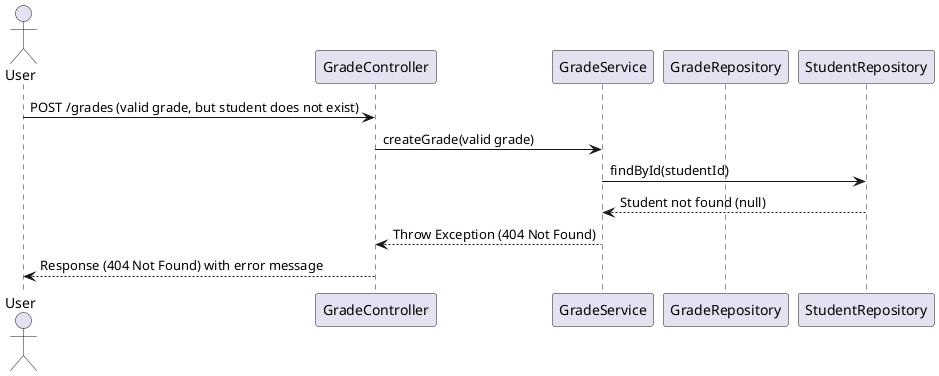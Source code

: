 @startuml
actor User
participant "GradeController" as GradeController
participant "GradeService" as GradeService
participant "GradeRepository" as GradeRepository
participant "StudentRepository" as StudentRepository

User -> GradeController: POST /grades (valid grade, but student does not exist)
GradeController -> GradeService: createGrade(valid grade)
GradeService -> StudentRepository: findById(studentId)
StudentRepository --> GradeService: Student not found (null)
GradeService --> GradeController: Throw Exception (404 Not Found)
GradeController --> User: Response (404 Not Found) with error message
@enduml
